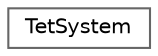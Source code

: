 digraph "Graphical Class Hierarchy"
{
 // LATEX_PDF_SIZE
  bgcolor="transparent";
  edge [fontname=Helvetica,fontsize=10,labelfontname=Helvetica,labelfontsize=10];
  node [fontname=Helvetica,fontsize=10,shape=box,height=0.2,width=0.4];
  rankdir="LR";
  Node0 [id="Node000000",label="TetSystem",height=0.2,width=0.4,color="grey40", fillcolor="white", style="filled",URL="$class_tet_system.html",tooltip="This class represents the base class for more advanced particle-based nodes."];
}
